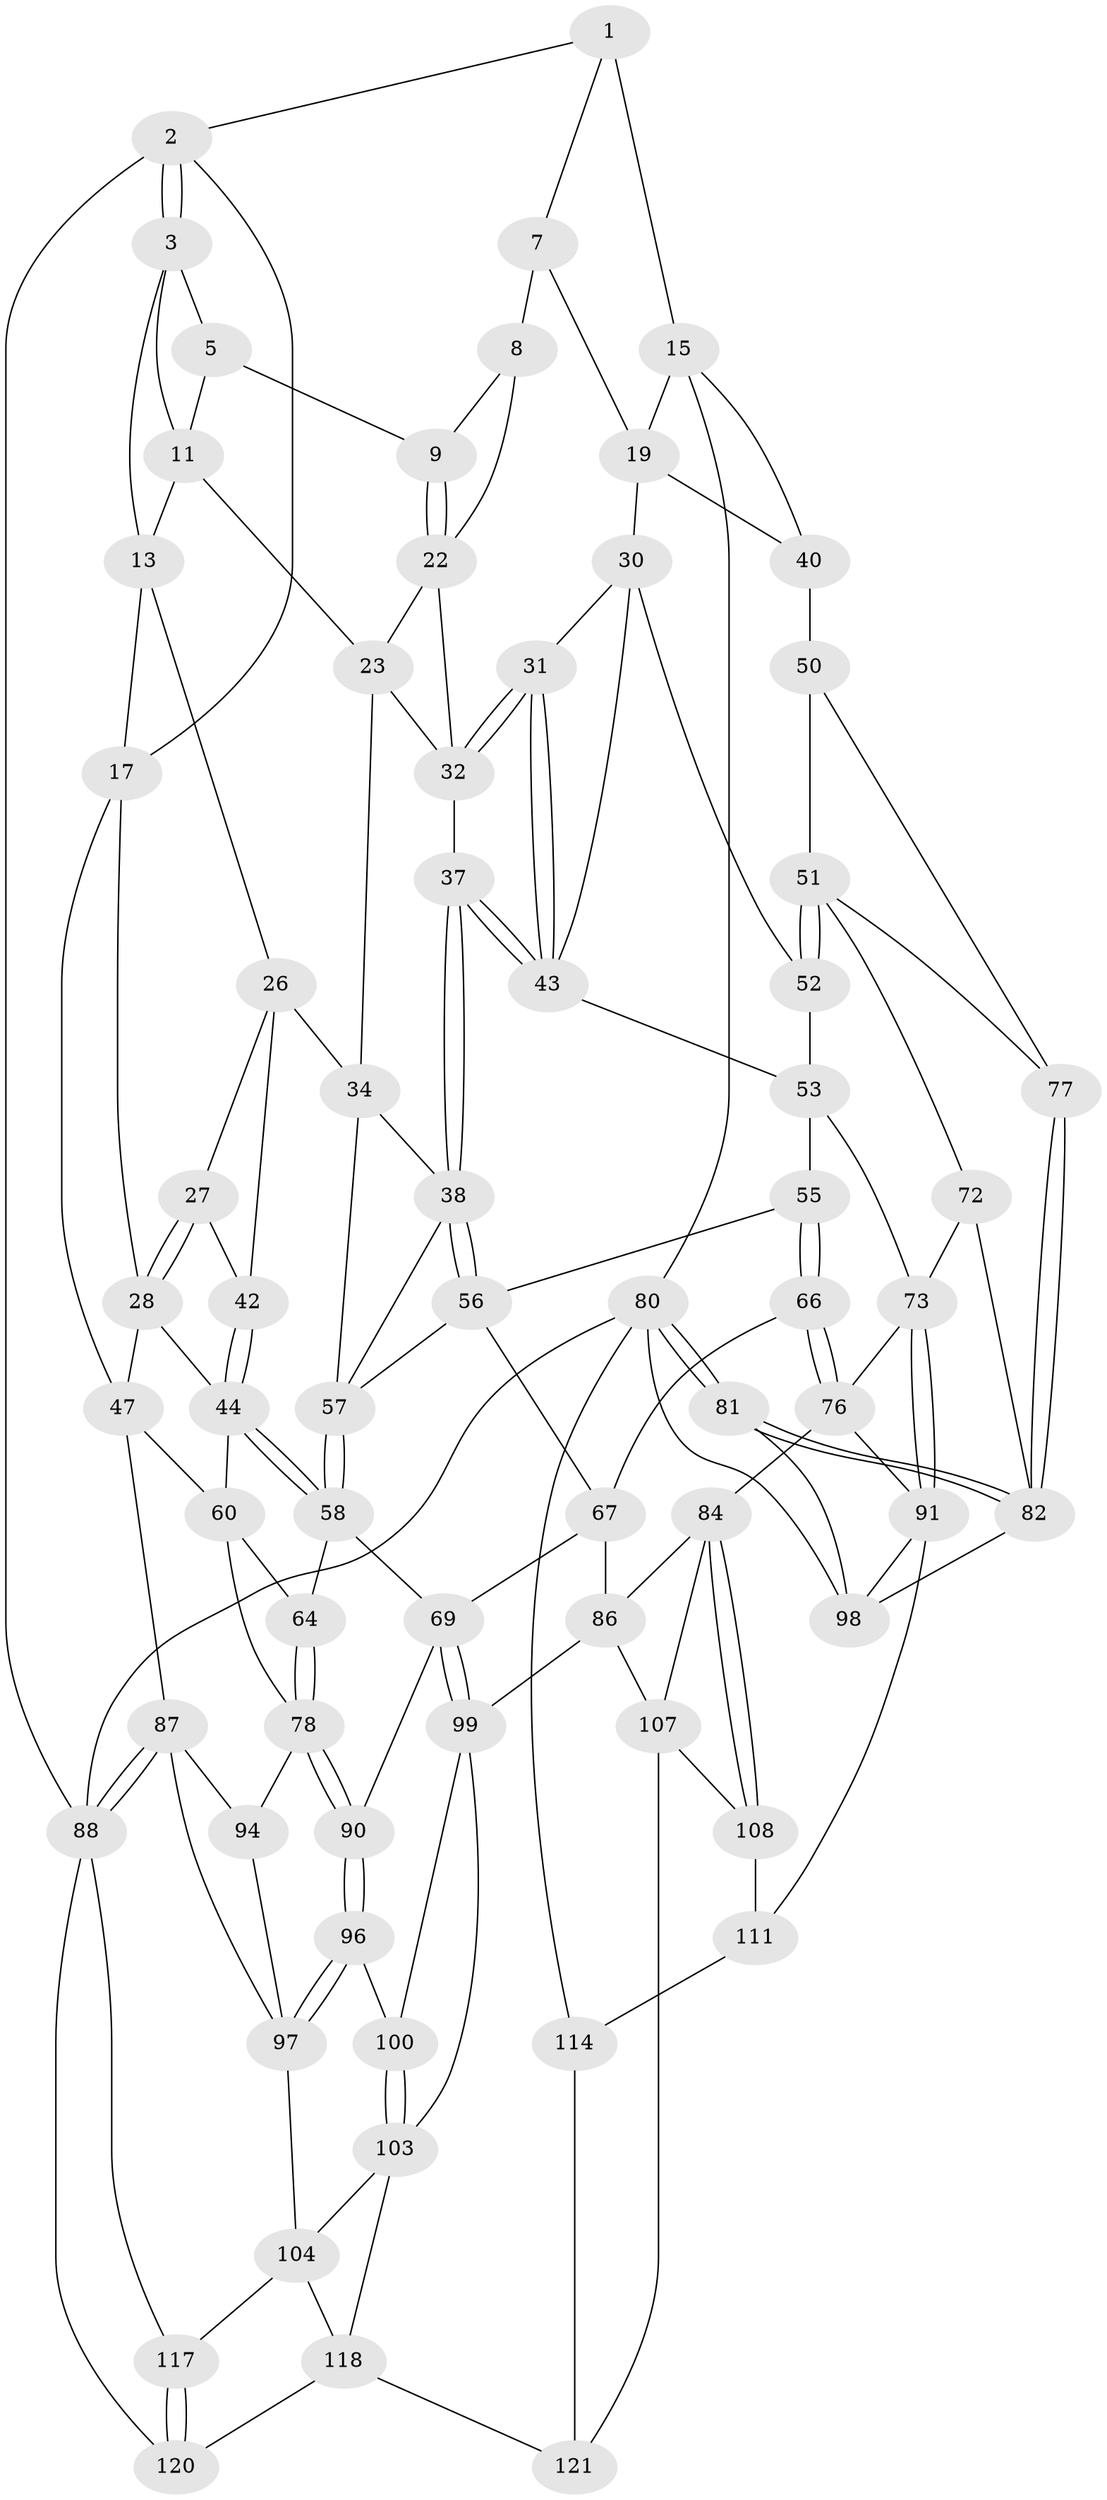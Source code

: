// original degree distribution, {3: 0.01652892561983471, 6: 0.21487603305785125, 4: 0.2396694214876033, 5: 0.5289256198347108}
// Generated by graph-tools (version 1.1) at 2025/42/03/06/25 10:42:35]
// undirected, 71 vertices, 156 edges
graph export_dot {
graph [start="1"]
  node [color=gray90,style=filled];
  1 [pos="+0.8062042201963399+0",super="+6"];
  2 [pos="+0+0"];
  3 [pos="+0.0866913106824087+0",super="+4"];
  5 [pos="+0.6200027049326656+0",super="+10"];
  7 [pos="+0.7646092084844579+0.08228682090078687",super="+20"];
  8 [pos="+0.7206066232799824+0.10515328257463166",super="+21"];
  9 [pos="+0.6271140898638403+0.10627559995570701"];
  11 [pos="+0.38493378833998393+0.12648824077935666",super="+12"];
  13 [pos="+0.24022984575284972+0.1660207669669314",super="+14"];
  15 [pos="+0.9778583866290104+0.14876712026784347",super="+16"];
  17 [pos="+0.051454229994950855+0.17055022967875996",super="+18"];
  19 [pos="+0.8976832108695012+0.21988541028896372",super="+29"];
  22 [pos="+0.6080232272393401+0.1618394903809988",super="+25"];
  23 [pos="+0.5817019461369931+0.18885008373479598",super="+24"];
  26 [pos="+0.22799787720263073+0.18227532283096518",super="+36"];
  27 [pos="+0.15560774566194172+0.24515818173956538"];
  28 [pos="+0.1102302617188415+0.25518350389024663",super="+46"];
  30 [pos="+0.8445098038803754+0.2751792085304759",super="+48"];
  31 [pos="+0.7390014670888385+0.2750951685478207"];
  32 [pos="+0.7355146119357618+0.2677083126108716",super="+33"];
  34 [pos="+0.3989333239115692+0.26875032668913806",super="+35"];
  37 [pos="+0.5654722410672366+0.3455789657188513"];
  38 [pos="+0.5580250233362843+0.35235651197106843",super="+39"];
  40 [pos="+1+0.365421659121497",super="+41"];
  42 [pos="+0.20658751914983184+0.30975453034760025"];
  43 [pos="+0.6980117177890752+0.3304230580307371",super="+49"];
  44 [pos="+0.17917961910018498+0.3880422475583473",super="+45"];
  47 [pos="+0+0.35516885844262586",super="+62"];
  50 [pos="+0.9014175067601117+0.46542453030282943",super="+75"];
  51 [pos="+0.8832785151648306+0.4892557882500795",super="+71"];
  52 [pos="+0.8249732497386851+0.4469550227616307"];
  53 [pos="+0.7407435537120063+0.44216945041497024",super="+54"];
  55 [pos="+0.5963409822914431+0.4453109012818899"];
  56 [pos="+0.5597695835480186+0.3732444165266393",super="+65"];
  57 [pos="+0.3133737445973307+0.42133306717657676",super="+59"];
  58 [pos="+0.2966035918650534+0.4526994486131967",super="+63"];
  60 [pos="+0.07157633903943109+0.4868549292311979",super="+61"];
  64 [pos="+0.12186709698853414+0.5146585080928042"];
  66 [pos="+0.5288399346799773+0.552762750573491"];
  67 [pos="+0.46374501187668404+0.5490276822159514",super="+68"];
  69 [pos="+0.3142950759910244+0.6130123434468623",super="+70"];
  72 [pos="+0.7982853990625705+0.621156011079714"];
  73 [pos="+0.7486303893559692+0.646685798414187",super="+74"];
  76 [pos="+0.6133445273285034+0.615650381801878",super="+83"];
  77 [pos="+1+0.6959698926309801"];
  78 [pos="+0.08817366168136835+0.6854381819471471",super="+79"];
  80 [pos="+1+1",super="+113"];
  81 [pos="+1+0.8559955413771172"];
  82 [pos="+1+0.7741252765123647",super="+93"];
  84 [pos="+0.4960591680509023+0.740119823742069",super="+85"];
  86 [pos="+0.4400257282757396+0.71085142134481",super="+101"];
  87 [pos="+0+0.8375528550803265",super="+95"];
  88 [pos="+0+1",super="+89"];
  90 [pos="+0.12643642709892033+0.6915994690600313"];
  91 [pos="+0.7494678476432688+0.7597594553326323",super="+92"];
  94 [pos="+0.07549909862346493+0.6950397497496142"];
  96 [pos="+0.14613484743381625+0.758580532825787"];
  97 [pos="+0.07214483091460576+0.8476218094173763",super="+105"];
  98 [pos="+0.7510001331036736+0.7606840094343678",super="+112"];
  99 [pos="+0.2769343250400027+0.7464041534126972",super="+102"];
  100 [pos="+0.19316209809177695+0.7983442728406724"];
  103 [pos="+0.18793828629222564+0.8238166288244114",super="+106"];
  104 [pos="+0.08697342026596579+0.8673658133415953",super="+116"];
  107 [pos="+0.3938057352008553+0.9033371517935341",super="+110"];
  108 [pos="+0.5171463472004082+0.76879803741725",super="+109"];
  111 [pos="+0.6618055851736796+0.8399735181533565",super="+115"];
  114 [pos="+0.7329273650067463+1"];
  117 [pos="+0.05827283345815793+0.9470155997174641"];
  118 [pos="+0.2106827434837131+1",super="+119"];
  120 [pos="+0.12598882020310814+1"];
  121 [pos="+0.42968885222204195+1"];
  1 -- 2;
  1 -- 7;
  1 -- 15 [weight=2];
  2 -- 3;
  2 -- 3;
  2 -- 88;
  2 -- 17;
  3 -- 11;
  3 -- 5;
  3 -- 13;
  5 -- 9;
  5 -- 11;
  7 -- 8 [weight=2];
  7 -- 19;
  8 -- 9;
  8 -- 22;
  9 -- 22;
  9 -- 22;
  11 -- 13;
  11 -- 23;
  13 -- 26;
  13 -- 17;
  15 -- 19;
  15 -- 40;
  15 -- 80;
  17 -- 28;
  17 -- 47;
  19 -- 40;
  19 -- 30;
  22 -- 23;
  22 -- 32;
  23 -- 32;
  23 -- 34;
  26 -- 27;
  26 -- 42;
  26 -- 34;
  27 -- 28;
  27 -- 28;
  27 -- 42;
  28 -- 44;
  28 -- 47;
  30 -- 31;
  30 -- 52;
  30 -- 43;
  31 -- 32;
  31 -- 32;
  31 -- 43;
  31 -- 43;
  32 -- 37;
  34 -- 57;
  34 -- 38;
  37 -- 38;
  37 -- 38;
  37 -- 43;
  37 -- 43;
  38 -- 56;
  38 -- 56;
  38 -- 57;
  40 -- 50 [weight=2];
  42 -- 44;
  42 -- 44;
  43 -- 53;
  44 -- 58;
  44 -- 58;
  44 -- 60;
  47 -- 60;
  47 -- 87;
  50 -- 51;
  50 -- 77;
  51 -- 52;
  51 -- 52;
  51 -- 72;
  51 -- 77;
  52 -- 53;
  53 -- 73;
  53 -- 55;
  55 -- 56;
  55 -- 66;
  55 -- 66;
  56 -- 67;
  56 -- 57;
  57 -- 58;
  57 -- 58;
  58 -- 64;
  58 -- 69;
  60 -- 64;
  60 -- 78;
  64 -- 78;
  64 -- 78;
  66 -- 67;
  66 -- 76;
  66 -- 76;
  67 -- 69;
  67 -- 86;
  69 -- 99;
  69 -- 99;
  69 -- 90;
  72 -- 73;
  72 -- 82;
  73 -- 91;
  73 -- 91;
  73 -- 76;
  76 -- 84;
  76 -- 91;
  77 -- 82;
  77 -- 82;
  78 -- 90;
  78 -- 90;
  78 -- 94;
  80 -- 81;
  80 -- 81;
  80 -- 98;
  80 -- 114;
  80 -- 88;
  81 -- 82;
  81 -- 82;
  81 -- 98;
  82 -- 98;
  84 -- 108;
  84 -- 108;
  84 -- 107;
  84 -- 86;
  86 -- 107;
  86 -- 99;
  87 -- 88;
  87 -- 88;
  87 -- 94;
  87 -- 97;
  88 -- 117;
  88 -- 120;
  90 -- 96;
  90 -- 96;
  91 -- 98;
  91 -- 111;
  94 -- 97;
  96 -- 97;
  96 -- 97;
  96 -- 100;
  97 -- 104;
  99 -- 100;
  99 -- 103;
  100 -- 103;
  100 -- 103;
  103 -- 104;
  103 -- 118;
  104 -- 117;
  104 -- 118;
  107 -- 121;
  107 -- 108;
  108 -- 111 [weight=2];
  111 -- 114;
  114 -- 121;
  117 -- 120;
  117 -- 120;
  118 -- 120;
  118 -- 121;
}
